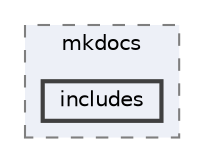 digraph "/home/ale/sparse-matrix/json/docs/mkdocs/includes"
{
 // LATEX_PDF_SIZE
  bgcolor="transparent";
  edge [fontname=Helvetica,fontsize=10,labelfontname=Helvetica,labelfontsize=10];
  node [fontname=Helvetica,fontsize=10,shape=box,height=0.2,width=0.4];
  compound=true
  subgraph clusterdir_60b9f11d164d73ffb38aeaf48a443088 {
    graph [ bgcolor="#edf0f7", pencolor="grey50", label="mkdocs", fontname=Helvetica,fontsize=10 style="filled,dashed", URL="dir_60b9f11d164d73ffb38aeaf48a443088.html",tooltip=""]
  dir_511946a2623bc87f4fd18c16429c1f57 [label="includes", fillcolor="#edf0f7", color="grey25", style="filled,bold", URL="dir_511946a2623bc87f4fd18c16429c1f57.html",tooltip=""];
  }
}
